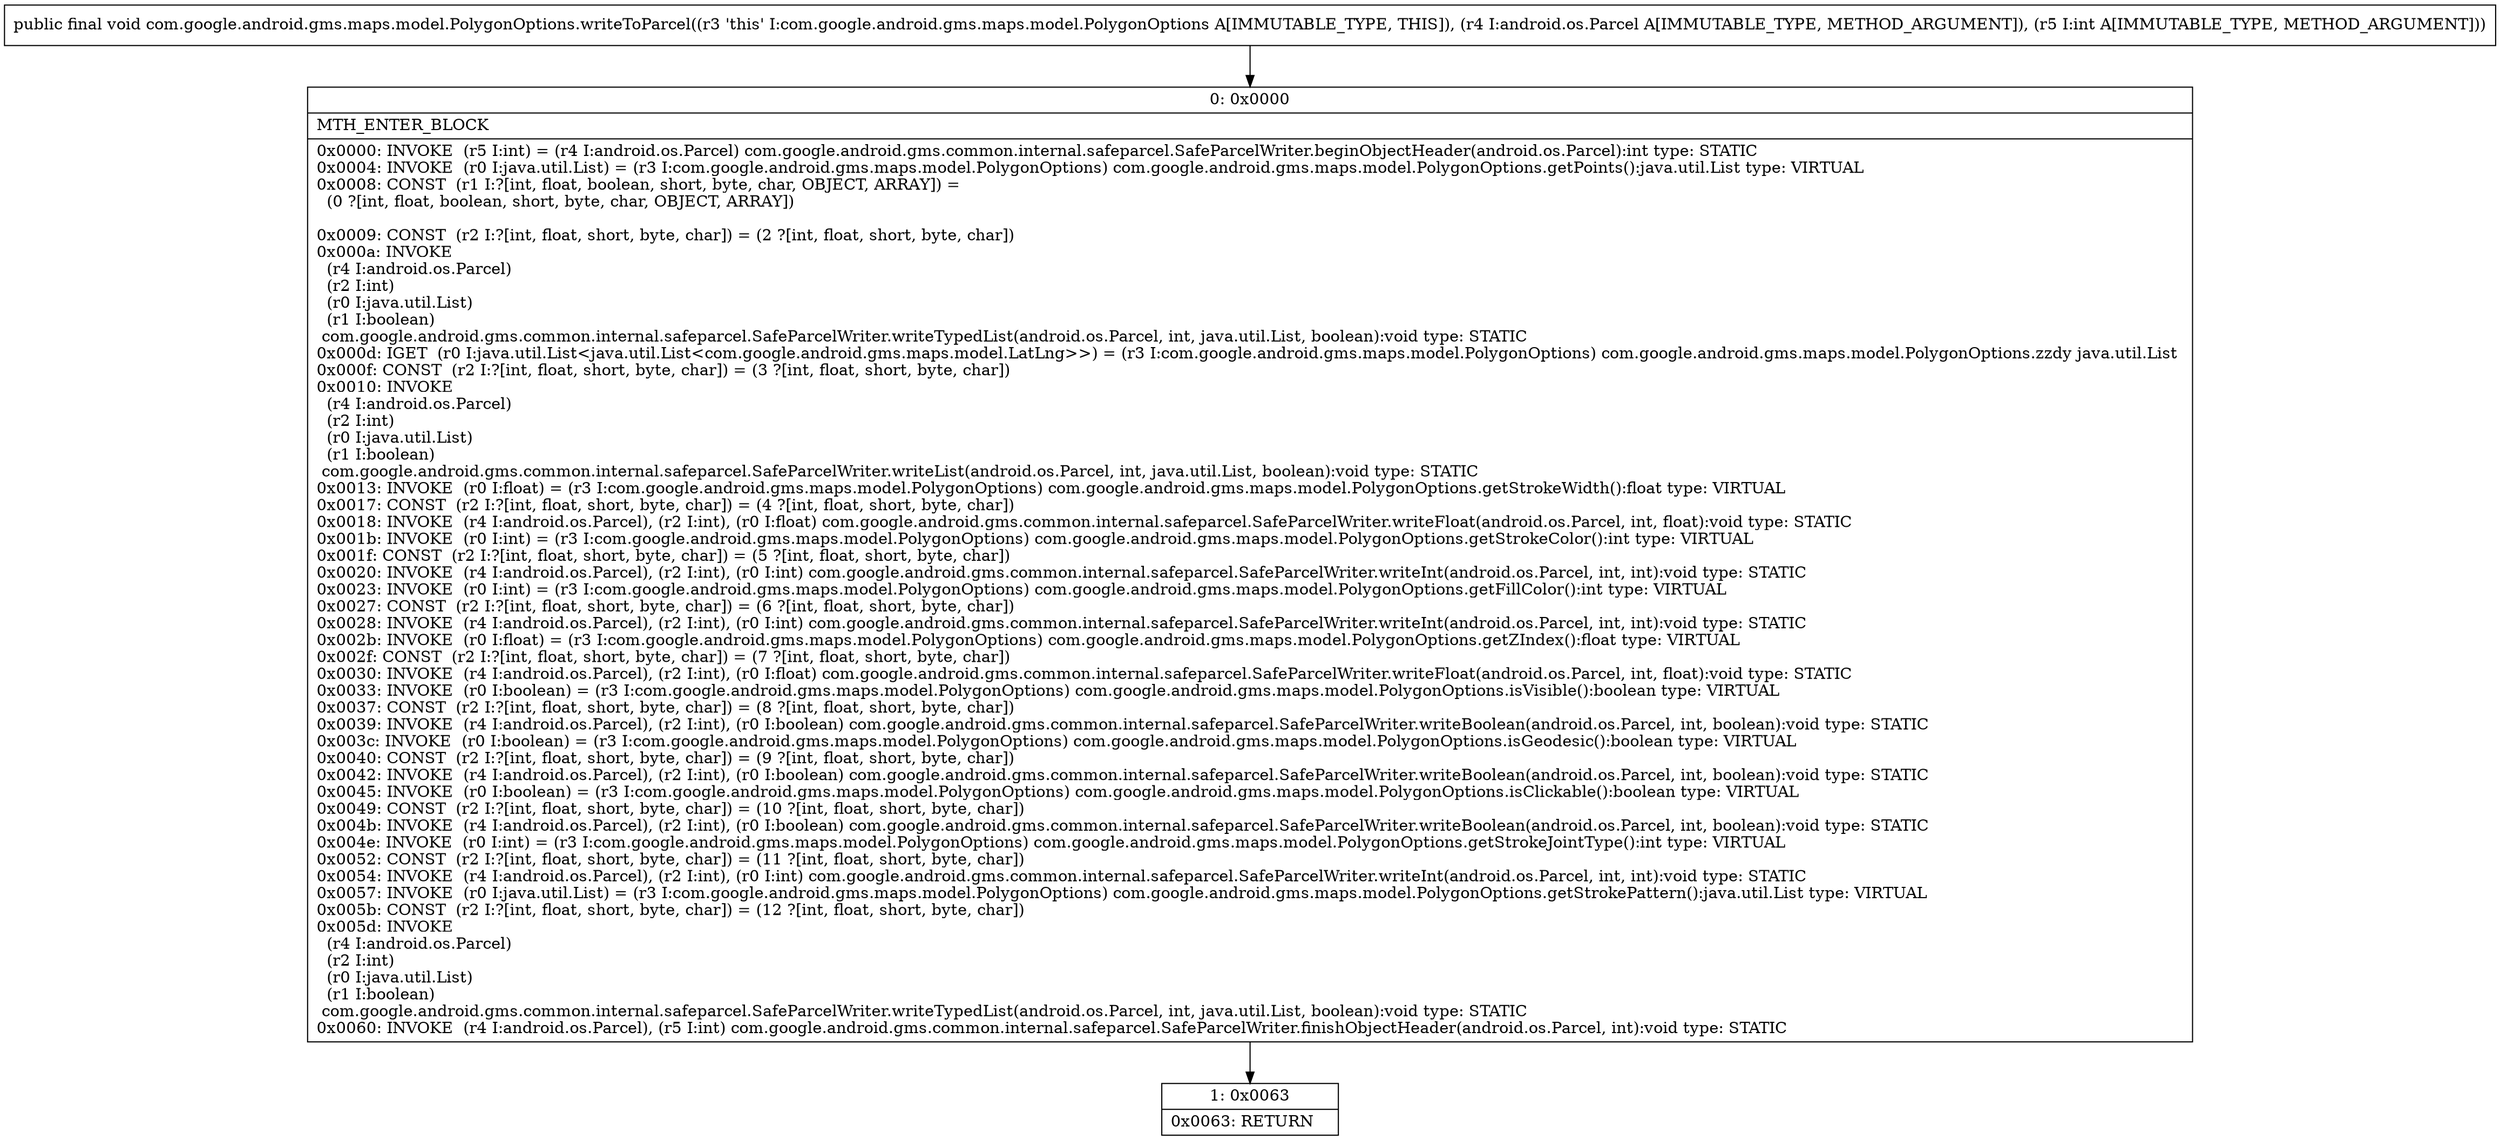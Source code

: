 digraph "CFG forcom.google.android.gms.maps.model.PolygonOptions.writeToParcel(Landroid\/os\/Parcel;I)V" {
Node_0 [shape=record,label="{0\:\ 0x0000|MTH_ENTER_BLOCK\l|0x0000: INVOKE  (r5 I:int) = (r4 I:android.os.Parcel) com.google.android.gms.common.internal.safeparcel.SafeParcelWriter.beginObjectHeader(android.os.Parcel):int type: STATIC \l0x0004: INVOKE  (r0 I:java.util.List) = (r3 I:com.google.android.gms.maps.model.PolygonOptions) com.google.android.gms.maps.model.PolygonOptions.getPoints():java.util.List type: VIRTUAL \l0x0008: CONST  (r1 I:?[int, float, boolean, short, byte, char, OBJECT, ARRAY]) = \l  (0 ?[int, float, boolean, short, byte, char, OBJECT, ARRAY])\l \l0x0009: CONST  (r2 I:?[int, float, short, byte, char]) = (2 ?[int, float, short, byte, char]) \l0x000a: INVOKE  \l  (r4 I:android.os.Parcel)\l  (r2 I:int)\l  (r0 I:java.util.List)\l  (r1 I:boolean)\l com.google.android.gms.common.internal.safeparcel.SafeParcelWriter.writeTypedList(android.os.Parcel, int, java.util.List, boolean):void type: STATIC \l0x000d: IGET  (r0 I:java.util.List\<java.util.List\<com.google.android.gms.maps.model.LatLng\>\>) = (r3 I:com.google.android.gms.maps.model.PolygonOptions) com.google.android.gms.maps.model.PolygonOptions.zzdy java.util.List \l0x000f: CONST  (r2 I:?[int, float, short, byte, char]) = (3 ?[int, float, short, byte, char]) \l0x0010: INVOKE  \l  (r4 I:android.os.Parcel)\l  (r2 I:int)\l  (r0 I:java.util.List)\l  (r1 I:boolean)\l com.google.android.gms.common.internal.safeparcel.SafeParcelWriter.writeList(android.os.Parcel, int, java.util.List, boolean):void type: STATIC \l0x0013: INVOKE  (r0 I:float) = (r3 I:com.google.android.gms.maps.model.PolygonOptions) com.google.android.gms.maps.model.PolygonOptions.getStrokeWidth():float type: VIRTUAL \l0x0017: CONST  (r2 I:?[int, float, short, byte, char]) = (4 ?[int, float, short, byte, char]) \l0x0018: INVOKE  (r4 I:android.os.Parcel), (r2 I:int), (r0 I:float) com.google.android.gms.common.internal.safeparcel.SafeParcelWriter.writeFloat(android.os.Parcel, int, float):void type: STATIC \l0x001b: INVOKE  (r0 I:int) = (r3 I:com.google.android.gms.maps.model.PolygonOptions) com.google.android.gms.maps.model.PolygonOptions.getStrokeColor():int type: VIRTUAL \l0x001f: CONST  (r2 I:?[int, float, short, byte, char]) = (5 ?[int, float, short, byte, char]) \l0x0020: INVOKE  (r4 I:android.os.Parcel), (r2 I:int), (r0 I:int) com.google.android.gms.common.internal.safeparcel.SafeParcelWriter.writeInt(android.os.Parcel, int, int):void type: STATIC \l0x0023: INVOKE  (r0 I:int) = (r3 I:com.google.android.gms.maps.model.PolygonOptions) com.google.android.gms.maps.model.PolygonOptions.getFillColor():int type: VIRTUAL \l0x0027: CONST  (r2 I:?[int, float, short, byte, char]) = (6 ?[int, float, short, byte, char]) \l0x0028: INVOKE  (r4 I:android.os.Parcel), (r2 I:int), (r0 I:int) com.google.android.gms.common.internal.safeparcel.SafeParcelWriter.writeInt(android.os.Parcel, int, int):void type: STATIC \l0x002b: INVOKE  (r0 I:float) = (r3 I:com.google.android.gms.maps.model.PolygonOptions) com.google.android.gms.maps.model.PolygonOptions.getZIndex():float type: VIRTUAL \l0x002f: CONST  (r2 I:?[int, float, short, byte, char]) = (7 ?[int, float, short, byte, char]) \l0x0030: INVOKE  (r4 I:android.os.Parcel), (r2 I:int), (r0 I:float) com.google.android.gms.common.internal.safeparcel.SafeParcelWriter.writeFloat(android.os.Parcel, int, float):void type: STATIC \l0x0033: INVOKE  (r0 I:boolean) = (r3 I:com.google.android.gms.maps.model.PolygonOptions) com.google.android.gms.maps.model.PolygonOptions.isVisible():boolean type: VIRTUAL \l0x0037: CONST  (r2 I:?[int, float, short, byte, char]) = (8 ?[int, float, short, byte, char]) \l0x0039: INVOKE  (r4 I:android.os.Parcel), (r2 I:int), (r0 I:boolean) com.google.android.gms.common.internal.safeparcel.SafeParcelWriter.writeBoolean(android.os.Parcel, int, boolean):void type: STATIC \l0x003c: INVOKE  (r0 I:boolean) = (r3 I:com.google.android.gms.maps.model.PolygonOptions) com.google.android.gms.maps.model.PolygonOptions.isGeodesic():boolean type: VIRTUAL \l0x0040: CONST  (r2 I:?[int, float, short, byte, char]) = (9 ?[int, float, short, byte, char]) \l0x0042: INVOKE  (r4 I:android.os.Parcel), (r2 I:int), (r0 I:boolean) com.google.android.gms.common.internal.safeparcel.SafeParcelWriter.writeBoolean(android.os.Parcel, int, boolean):void type: STATIC \l0x0045: INVOKE  (r0 I:boolean) = (r3 I:com.google.android.gms.maps.model.PolygonOptions) com.google.android.gms.maps.model.PolygonOptions.isClickable():boolean type: VIRTUAL \l0x0049: CONST  (r2 I:?[int, float, short, byte, char]) = (10 ?[int, float, short, byte, char]) \l0x004b: INVOKE  (r4 I:android.os.Parcel), (r2 I:int), (r0 I:boolean) com.google.android.gms.common.internal.safeparcel.SafeParcelWriter.writeBoolean(android.os.Parcel, int, boolean):void type: STATIC \l0x004e: INVOKE  (r0 I:int) = (r3 I:com.google.android.gms.maps.model.PolygonOptions) com.google.android.gms.maps.model.PolygonOptions.getStrokeJointType():int type: VIRTUAL \l0x0052: CONST  (r2 I:?[int, float, short, byte, char]) = (11 ?[int, float, short, byte, char]) \l0x0054: INVOKE  (r4 I:android.os.Parcel), (r2 I:int), (r0 I:int) com.google.android.gms.common.internal.safeparcel.SafeParcelWriter.writeInt(android.os.Parcel, int, int):void type: STATIC \l0x0057: INVOKE  (r0 I:java.util.List) = (r3 I:com.google.android.gms.maps.model.PolygonOptions) com.google.android.gms.maps.model.PolygonOptions.getStrokePattern():java.util.List type: VIRTUAL \l0x005b: CONST  (r2 I:?[int, float, short, byte, char]) = (12 ?[int, float, short, byte, char]) \l0x005d: INVOKE  \l  (r4 I:android.os.Parcel)\l  (r2 I:int)\l  (r0 I:java.util.List)\l  (r1 I:boolean)\l com.google.android.gms.common.internal.safeparcel.SafeParcelWriter.writeTypedList(android.os.Parcel, int, java.util.List, boolean):void type: STATIC \l0x0060: INVOKE  (r4 I:android.os.Parcel), (r5 I:int) com.google.android.gms.common.internal.safeparcel.SafeParcelWriter.finishObjectHeader(android.os.Parcel, int):void type: STATIC \l}"];
Node_1 [shape=record,label="{1\:\ 0x0063|0x0063: RETURN   \l}"];
MethodNode[shape=record,label="{public final void com.google.android.gms.maps.model.PolygonOptions.writeToParcel((r3 'this' I:com.google.android.gms.maps.model.PolygonOptions A[IMMUTABLE_TYPE, THIS]), (r4 I:android.os.Parcel A[IMMUTABLE_TYPE, METHOD_ARGUMENT]), (r5 I:int A[IMMUTABLE_TYPE, METHOD_ARGUMENT])) }"];
MethodNode -> Node_0;
Node_0 -> Node_1;
}

